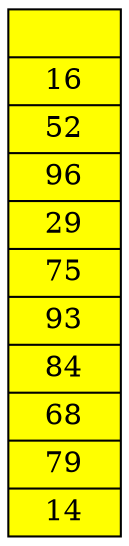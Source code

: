 digraph stack {
rankdir=LR;
node [shape=record, style=filled, fillcolor=yellow];
"node0" [
 label = "|<f0> 16|<f1> 52|<f2> 96|<f3> 29|<f4> 75|<f5> 93|<f6> 84|<f7> 68|<f8> 79|<f9> 14", shape = "record", fillcolor = "yellow"];
}